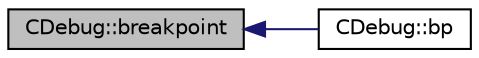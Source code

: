 digraph "CDebug::breakpoint"
{
  edge [fontname="Helvetica",fontsize="10",labelfontname="Helvetica",labelfontsize="10"];
  node [fontname="Helvetica",fontsize="10",shape=record];
  rankdir="LR";
  Node1 [label="CDebug::breakpoint",height=0.2,width=0.4,color="black", fillcolor="grey75", style="filled" fontcolor="black"];
  Node1 -> Node2 [dir="back",color="midnightblue",fontsize="10",style="solid",fontname="Helvetica"];
  Node2 [label="CDebug::bp",height=0.2,width=0.4,color="black", fillcolor="white", style="filled",URL="$d4/d37/class_c_debug.html#a3c07626045ffa3227794e7cc080f5e36"];
}
